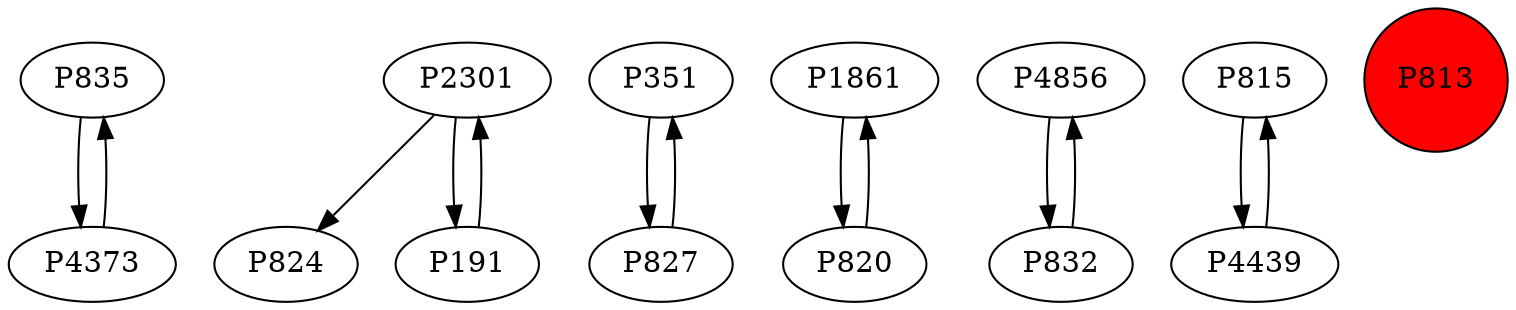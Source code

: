 digraph {
	P835 -> P4373
	P2301 -> P824
	P4373 -> P835
	P351 -> P827
	P191 -> P2301
	P1861 -> P820
	P827 -> P351
	P4856 -> P832
	P815 -> P4439
	P832 -> P4856
	P2301 -> P191
	P820 -> P1861
	P4439 -> P815
	P813 [shape=circle]
	P813 [style=filled]
	P813 [fillcolor=red]
}